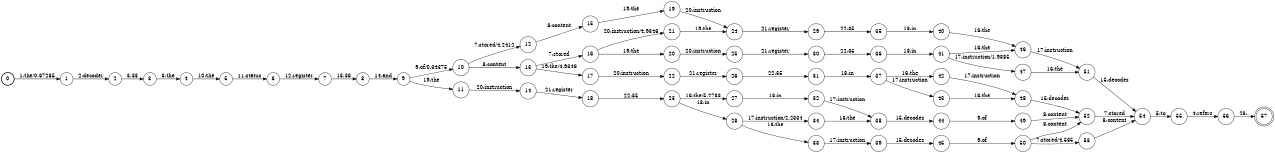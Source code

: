 digraph FST {
rankdir = LR;
size = "8.5,11";
label = "";
center = 1;
orientation = Portrait;
ranksep = "0.4";
nodesep = "0.25";
0 [label = "0", shape = circle, style = bold, fontsize = 14]
	0 -> 1 [label = "1:the/0.67285", fontsize = 14];
1 [label = "1", shape = circle, style = solid, fontsize = 14]
	1 -> 2 [label = "2:decoder", fontsize = 14];
2 [label = "2", shape = circle, style = solid, fontsize = 14]
	2 -> 3 [label = "3:33", fontsize = 14];
3 [label = "3", shape = circle, style = solid, fontsize = 14]
	3 -> 4 [label = "6:the", fontsize = 14];
4 [label = "4", shape = circle, style = solid, fontsize = 14]
	4 -> 5 [label = "10:the", fontsize = 14];
5 [label = "5", shape = circle, style = solid, fontsize = 14]
	5 -> 6 [label = "11:status", fontsize = 14];
6 [label = "6", shape = circle, style = solid, fontsize = 14]
	6 -> 7 [label = "12:register", fontsize = 14];
7 [label = "7", shape = circle, style = solid, fontsize = 14]
	7 -> 8 [label = "13:36", fontsize = 14];
8 [label = "8", shape = circle, style = solid, fontsize = 14]
	8 -> 9 [label = "14:and", fontsize = 14];
9 [label = "9", shape = circle, style = solid, fontsize = 14]
	9 -> 11 [label = "19:the", fontsize = 14];
	9 -> 10 [label = "9:of/0.34375", fontsize = 14];
10 [label = "10", shape = circle, style = solid, fontsize = 14]
	10 -> 12 [label = "7:stored/4.2412", fontsize = 14];
	10 -> 13 [label = "8:content", fontsize = 14];
11 [label = "11", shape = circle, style = solid, fontsize = 14]
	11 -> 14 [label = "20:instruction", fontsize = 14];
12 [label = "12", shape = circle, style = solid, fontsize = 14]
	12 -> 15 [label = "8:content", fontsize = 14];
13 [label = "13", shape = circle, style = solid, fontsize = 14]
	13 -> 17 [label = "19:the/4.9346", fontsize = 14];
	13 -> 16 [label = "7:stored", fontsize = 14];
14 [label = "14", shape = circle, style = solid, fontsize = 14]
	14 -> 18 [label = "21:register", fontsize = 14];
15 [label = "15", shape = circle, style = solid, fontsize = 14]
	15 -> 19 [label = "19:the", fontsize = 14];
16 [label = "16", shape = circle, style = solid, fontsize = 14]
	16 -> 20 [label = "19:the", fontsize = 14];
	16 -> 21 [label = "20:instruction/4.9346", fontsize = 14];
17 [label = "17", shape = circle, style = solid, fontsize = 14]
	17 -> 22 [label = "20:instruction", fontsize = 14];
18 [label = "18", shape = circle, style = solid, fontsize = 14]
	18 -> 23 [label = "22:35", fontsize = 14];
19 [label = "19", shape = circle, style = solid, fontsize = 14]
	19 -> 24 [label = "20:instruction", fontsize = 14];
20 [label = "20", shape = circle, style = solid, fontsize = 14]
	20 -> 25 [label = "20:instruction", fontsize = 14];
21 [label = "21", shape = circle, style = solid, fontsize = 14]
	21 -> 24 [label = "19:the", fontsize = 14];
22 [label = "22", shape = circle, style = solid, fontsize = 14]
	22 -> 26 [label = "21:register", fontsize = 14];
23 [label = "23", shape = circle, style = solid, fontsize = 14]
	23 -> 27 [label = "16:the/5.2783", fontsize = 14];
	23 -> 28 [label = "18:in", fontsize = 14];
24 [label = "24", shape = circle, style = solid, fontsize = 14]
	24 -> 29 [label = "21:register", fontsize = 14];
25 [label = "25", shape = circle, style = solid, fontsize = 14]
	25 -> 30 [label = "21:register", fontsize = 14];
26 [label = "26", shape = circle, style = solid, fontsize = 14]
	26 -> 31 [label = "22:35", fontsize = 14];
27 [label = "27", shape = circle, style = solid, fontsize = 14]
	27 -> 32 [label = "18:in", fontsize = 14];
28 [label = "28", shape = circle, style = solid, fontsize = 14]
	28 -> 33 [label = "16:the", fontsize = 14];
	28 -> 34 [label = "17:instruction/2.2334", fontsize = 14];
29 [label = "29", shape = circle, style = solid, fontsize = 14]
	29 -> 35 [label = "22:35", fontsize = 14];
30 [label = "30", shape = circle, style = solid, fontsize = 14]
	30 -> 36 [label = "22:35", fontsize = 14];
31 [label = "31", shape = circle, style = solid, fontsize = 14]
	31 -> 37 [label = "18:in", fontsize = 14];
32 [label = "32", shape = circle, style = solid, fontsize = 14]
	32 -> 38 [label = "17:instruction", fontsize = 14];
33 [label = "33", shape = circle, style = solid, fontsize = 14]
	33 -> 39 [label = "17:instruction", fontsize = 14];
34 [label = "34", shape = circle, style = solid, fontsize = 14]
	34 -> 38 [label = "16:the", fontsize = 14];
35 [label = "35", shape = circle, style = solid, fontsize = 14]
	35 -> 40 [label = "18:in", fontsize = 14];
36 [label = "36", shape = circle, style = solid, fontsize = 14]
	36 -> 41 [label = "18:in", fontsize = 14];
37 [label = "37", shape = circle, style = solid, fontsize = 14]
	37 -> 42 [label = "16:the", fontsize = 14];
	37 -> 43 [label = "17:instruction", fontsize = 14];
38 [label = "38", shape = circle, style = solid, fontsize = 14]
	38 -> 44 [label = "15:decodes", fontsize = 14];
39 [label = "39", shape = circle, style = solid, fontsize = 14]
	39 -> 45 [label = "15:decodes", fontsize = 14];
40 [label = "40", shape = circle, style = solid, fontsize = 14]
	40 -> 46 [label = "16:the", fontsize = 14];
41 [label = "41", shape = circle, style = solid, fontsize = 14]
	41 -> 46 [label = "16:the", fontsize = 14];
	41 -> 47 [label = "17:instruction/1.9385", fontsize = 14];
42 [label = "42", shape = circle, style = solid, fontsize = 14]
	42 -> 48 [label = "17:instruction", fontsize = 14];
43 [label = "43", shape = circle, style = solid, fontsize = 14]
	43 -> 48 [label = "16:the", fontsize = 14];
44 [label = "44", shape = circle, style = solid, fontsize = 14]
	44 -> 49 [label = "9:of", fontsize = 14];
45 [label = "45", shape = circle, style = solid, fontsize = 14]
	45 -> 50 [label = "9:of", fontsize = 14];
46 [label = "46", shape = circle, style = solid, fontsize = 14]
	46 -> 51 [label = "17:instruction", fontsize = 14];
47 [label = "47", shape = circle, style = solid, fontsize = 14]
	47 -> 51 [label = "16:the", fontsize = 14];
48 [label = "48", shape = circle, style = solid, fontsize = 14]
	48 -> 52 [label = "15:decodes", fontsize = 14];
49 [label = "49", shape = circle, style = solid, fontsize = 14]
	49 -> 52 [label = "8:content", fontsize = 14];
50 [label = "50", shape = circle, style = solid, fontsize = 14]
	50 -> 53 [label = "7:stored/4.585", fontsize = 14];
	50 -> 52 [label = "8:content", fontsize = 14];
51 [label = "51", shape = circle, style = solid, fontsize = 14]
	51 -> 54 [label = "15:decodes", fontsize = 14];
52 [label = "52", shape = circle, style = solid, fontsize = 14]
	52 -> 54 [label = "7:stored", fontsize = 14];
53 [label = "53", shape = circle, style = solid, fontsize = 14]
	53 -> 54 [label = "8:content", fontsize = 14];
54 [label = "54", shape = circle, style = solid, fontsize = 14]
	54 -> 55 [label = "5:to", fontsize = 14];
55 [label = "55", shape = circle, style = solid, fontsize = 14]
	55 -> 56 [label = "4:refers", fontsize = 14];
56 [label = "56", shape = circle, style = solid, fontsize = 14]
	56 -> 57 [label = "23:.", fontsize = 14];
57 [label = "57", shape = doublecircle, style = solid, fontsize = 14]
}

